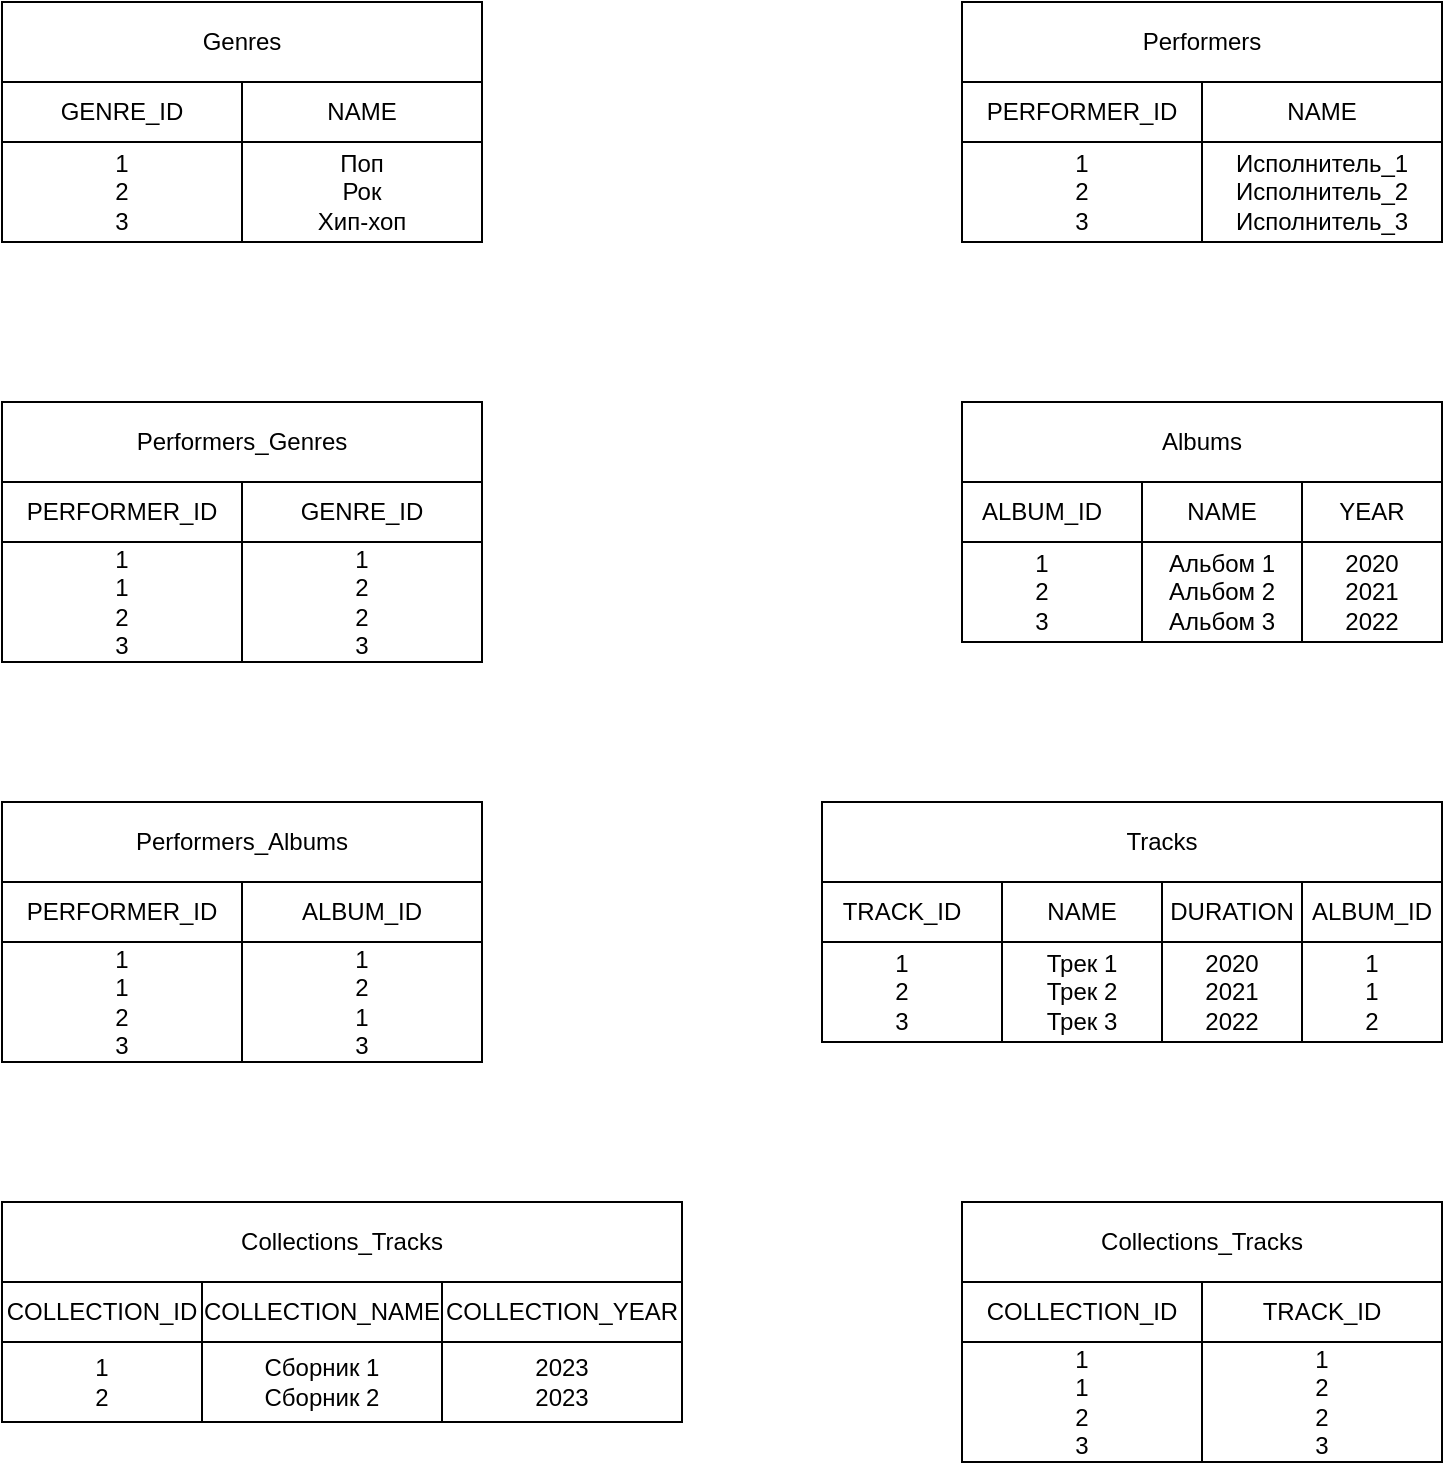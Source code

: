<mxfile version="26.0.16">
  <diagram id="-f8vbJUt1sxog24zbfcU" name="Страница — 1">
    <mxGraphModel dx="1262" dy="819" grid="1" gridSize="10" guides="1" tooltips="1" connect="1" arrows="1" fold="1" page="1" pageScale="1" pageWidth="827" pageHeight="1169" math="0" shadow="0">
      <root>
        <mxCell id="0" />
        <mxCell id="1" parent="0" />
        <mxCell id="yMHti4L98PijF4RBjS3f-54" value="" style="rounded=0;whiteSpace=wrap;html=1;" vertex="1" parent="1">
          <mxGeometry x="520" y="240" width="240" height="40" as="geometry" />
        </mxCell>
        <mxCell id="yMHti4L98PijF4RBjS3f-24" value="" style="shape=internalStorage;whiteSpace=wrap;html=1;backgroundOutline=1;dx=90;dy=30;" vertex="1" parent="1">
          <mxGeometry x="520" y="280" width="170" height="80" as="geometry" />
        </mxCell>
        <mxCell id="yMHti4L98PijF4RBjS3f-1" value="" style="shape=internalStorage;whiteSpace=wrap;html=1;backgroundOutline=1;dx=120;dy=30;" vertex="1" parent="1">
          <mxGeometry x="40" y="80" width="240" height="80" as="geometry" />
        </mxCell>
        <mxCell id="yMHti4L98PijF4RBjS3f-2" value="" style="rounded=0;whiteSpace=wrap;html=1;" vertex="1" parent="1">
          <mxGeometry x="40" y="40" width="240" height="40" as="geometry" />
        </mxCell>
        <mxCell id="yMHti4L98PijF4RBjS3f-3" value="Genres" style="text;html=1;align=center;verticalAlign=middle;whiteSpace=wrap;rounded=0;" vertex="1" parent="1">
          <mxGeometry x="130" y="45" width="60" height="30" as="geometry" />
        </mxCell>
        <mxCell id="yMHti4L98PijF4RBjS3f-4" value="GENRE_ID" style="text;html=1;align=center;verticalAlign=middle;whiteSpace=wrap;rounded=0;" vertex="1" parent="1">
          <mxGeometry x="70" y="80" width="60" height="30" as="geometry" />
        </mxCell>
        <mxCell id="yMHti4L98PijF4RBjS3f-5" value="NAME" style="text;html=1;align=center;verticalAlign=middle;whiteSpace=wrap;rounded=0;" vertex="1" parent="1">
          <mxGeometry x="190" y="80" width="60" height="30" as="geometry" />
        </mxCell>
        <mxCell id="yMHti4L98PijF4RBjS3f-6" value="1&lt;div&gt;2&lt;/div&gt;&lt;div&gt;3&lt;/div&gt;" style="text;html=1;align=center;verticalAlign=middle;whiteSpace=wrap;rounded=0;" vertex="1" parent="1">
          <mxGeometry x="70" y="120" width="60" height="30" as="geometry" />
        </mxCell>
        <mxCell id="yMHti4L98PijF4RBjS3f-7" value="Поп&lt;div&gt;Рок&lt;/div&gt;&lt;div&gt;Хип-хоп&lt;/div&gt;" style="text;html=1;align=center;verticalAlign=middle;whiteSpace=wrap;rounded=0;" vertex="1" parent="1">
          <mxGeometry x="190" y="120" width="60" height="30" as="geometry" />
        </mxCell>
        <mxCell id="yMHti4L98PijF4RBjS3f-8" value="" style="shape=internalStorage;whiteSpace=wrap;html=1;backgroundOutline=1;dx=120;dy=30;" vertex="1" parent="1">
          <mxGeometry x="520" y="80" width="240" height="80" as="geometry" />
        </mxCell>
        <mxCell id="yMHti4L98PijF4RBjS3f-9" value="" style="rounded=0;whiteSpace=wrap;html=1;" vertex="1" parent="1">
          <mxGeometry x="520" y="40" width="240" height="40" as="geometry" />
        </mxCell>
        <mxCell id="yMHti4L98PijF4RBjS3f-10" value="Performers" style="text;html=1;align=center;verticalAlign=middle;whiteSpace=wrap;rounded=0;" vertex="1" parent="1">
          <mxGeometry x="610" y="45" width="60" height="30" as="geometry" />
        </mxCell>
        <mxCell id="yMHti4L98PijF4RBjS3f-11" value="PERFORMER_ID" style="text;html=1;align=center;verticalAlign=middle;whiteSpace=wrap;rounded=0;" vertex="1" parent="1">
          <mxGeometry x="550" y="80" width="60" height="30" as="geometry" />
        </mxCell>
        <mxCell id="yMHti4L98PijF4RBjS3f-12" value="NAME" style="text;html=1;align=center;verticalAlign=middle;whiteSpace=wrap;rounded=0;" vertex="1" parent="1">
          <mxGeometry x="670" y="80" width="60" height="30" as="geometry" />
        </mxCell>
        <mxCell id="yMHti4L98PijF4RBjS3f-13" value="1&lt;div&gt;2&lt;/div&gt;&lt;div&gt;3&lt;/div&gt;" style="text;html=1;align=center;verticalAlign=middle;whiteSpace=wrap;rounded=0;" vertex="1" parent="1">
          <mxGeometry x="550" y="120" width="60" height="30" as="geometry" />
        </mxCell>
        <mxCell id="yMHti4L98PijF4RBjS3f-14" value="Исполнитель_1&lt;div&gt;Исполнитель_2&lt;/div&gt;&lt;div&gt;Исполнитель_3&lt;/div&gt;" style="text;html=1;align=center;verticalAlign=middle;whiteSpace=wrap;rounded=0;" vertex="1" parent="1">
          <mxGeometry x="670" y="120" width="60" height="30" as="geometry" />
        </mxCell>
        <mxCell id="yMHti4L98PijF4RBjS3f-15" value="" style="shape=internalStorage;whiteSpace=wrap;html=1;backgroundOutline=1;dx=120;dy=30;" vertex="1" parent="1">
          <mxGeometry x="40" y="280" width="240" height="90" as="geometry" />
        </mxCell>
        <mxCell id="yMHti4L98PijF4RBjS3f-16" value="" style="rounded=0;whiteSpace=wrap;html=1;" vertex="1" parent="1">
          <mxGeometry x="40" y="240" width="240" height="40" as="geometry" />
        </mxCell>
        <mxCell id="yMHti4L98PijF4RBjS3f-17" value="Performers_Genres" style="text;html=1;align=center;verticalAlign=middle;whiteSpace=wrap;rounded=0;" vertex="1" parent="1">
          <mxGeometry x="130" y="245" width="60" height="30" as="geometry" />
        </mxCell>
        <mxCell id="yMHti4L98PijF4RBjS3f-18" value="PERFORMER_ID" style="text;html=1;align=center;verticalAlign=middle;whiteSpace=wrap;rounded=0;" vertex="1" parent="1">
          <mxGeometry x="70" y="280" width="60" height="30" as="geometry" />
        </mxCell>
        <mxCell id="yMHti4L98PijF4RBjS3f-19" value="GENRE_ID" style="text;html=1;align=center;verticalAlign=middle;whiteSpace=wrap;rounded=0;" vertex="1" parent="1">
          <mxGeometry x="190" y="280" width="60" height="30" as="geometry" />
        </mxCell>
        <mxCell id="yMHti4L98PijF4RBjS3f-20" value="1&lt;div&gt;1&lt;br&gt;&lt;div&gt;2&lt;/div&gt;&lt;div&gt;3&lt;/div&gt;&lt;/div&gt;" style="text;html=1;align=center;verticalAlign=middle;whiteSpace=wrap;rounded=0;" vertex="1" parent="1">
          <mxGeometry x="70" y="320" width="60" height="40" as="geometry" />
        </mxCell>
        <mxCell id="yMHti4L98PijF4RBjS3f-21" value="1&lt;div&gt;2&lt;/div&gt;&lt;div&gt;2&lt;/div&gt;&lt;div&gt;3&lt;/div&gt;" style="text;html=1;align=center;verticalAlign=middle;whiteSpace=wrap;rounded=0;" vertex="1" parent="1">
          <mxGeometry x="190" y="320" width="60" height="40" as="geometry" />
        </mxCell>
        <mxCell id="yMHti4L98PijF4RBjS3f-26" value="Albums" style="text;html=1;align=center;verticalAlign=middle;whiteSpace=wrap;rounded=0;" vertex="1" parent="1">
          <mxGeometry x="610" y="245" width="60" height="30" as="geometry" />
        </mxCell>
        <mxCell id="yMHti4L98PijF4RBjS3f-27" value="ALBUM_ID" style="text;html=1;align=center;verticalAlign=middle;whiteSpace=wrap;rounded=0;" vertex="1" parent="1">
          <mxGeometry x="530" y="280" width="60" height="30" as="geometry" />
        </mxCell>
        <mxCell id="yMHti4L98PijF4RBjS3f-28" value="NAME" style="text;html=1;align=center;verticalAlign=middle;whiteSpace=wrap;rounded=0;" vertex="1" parent="1">
          <mxGeometry x="620" y="280" width="60" height="30" as="geometry" />
        </mxCell>
        <mxCell id="yMHti4L98PijF4RBjS3f-29" value="1&lt;div&gt;2&lt;/div&gt;&lt;div&gt;3&lt;/div&gt;" style="text;html=1;align=center;verticalAlign=middle;whiteSpace=wrap;rounded=0;" vertex="1" parent="1">
          <mxGeometry x="530" y="320" width="60" height="30" as="geometry" />
        </mxCell>
        <mxCell id="yMHti4L98PijF4RBjS3f-30" value="Альбом 1&lt;div&gt;Альбом 2&lt;/div&gt;&lt;div&gt;Альбом 3&lt;/div&gt;" style="text;html=1;align=center;verticalAlign=middle;whiteSpace=wrap;rounded=0;" vertex="1" parent="1">
          <mxGeometry x="620" y="320" width="60" height="30" as="geometry" />
        </mxCell>
        <mxCell id="yMHti4L98PijF4RBjS3f-47" value="" style="shape=table;startSize=0;container=1;collapsible=0;childLayout=tableLayout;" vertex="1" parent="1">
          <mxGeometry x="690" y="280" width="70" height="80" as="geometry" />
        </mxCell>
        <mxCell id="yMHti4L98PijF4RBjS3f-48" value="" style="shape=tableRow;horizontal=0;startSize=0;swimlaneHead=0;swimlaneBody=0;strokeColor=inherit;top=0;left=0;bottom=0;right=0;collapsible=0;dropTarget=0;fillColor=none;points=[[0,0.5],[1,0.5]];portConstraint=eastwest;" vertex="1" parent="yMHti4L98PijF4RBjS3f-47">
          <mxGeometry width="70" height="30" as="geometry" />
        </mxCell>
        <mxCell id="yMHti4L98PijF4RBjS3f-49" value="" style="shape=partialRectangle;html=1;whiteSpace=wrap;connectable=0;strokeColor=inherit;overflow=hidden;fillColor=none;top=0;left=0;bottom=0;right=0;pointerEvents=1;" vertex="1" parent="yMHti4L98PijF4RBjS3f-48">
          <mxGeometry width="70" height="30" as="geometry">
            <mxRectangle width="70" height="30" as="alternateBounds" />
          </mxGeometry>
        </mxCell>
        <mxCell id="yMHti4L98PijF4RBjS3f-50" value="" style="shape=tableRow;horizontal=0;startSize=0;swimlaneHead=0;swimlaneBody=0;strokeColor=inherit;top=0;left=0;bottom=0;right=0;collapsible=0;dropTarget=0;fillColor=none;points=[[0,0.5],[1,0.5]];portConstraint=eastwest;" vertex="1" parent="yMHti4L98PijF4RBjS3f-47">
          <mxGeometry y="30" width="70" height="50" as="geometry" />
        </mxCell>
        <mxCell id="yMHti4L98PijF4RBjS3f-51" value="2020&lt;div&gt;2021&lt;/div&gt;&lt;div&gt;2022&lt;/div&gt;" style="shape=partialRectangle;html=1;whiteSpace=wrap;connectable=0;strokeColor=inherit;overflow=hidden;fillColor=none;top=0;left=0;bottom=0;right=0;pointerEvents=1;" vertex="1" parent="yMHti4L98PijF4RBjS3f-50">
          <mxGeometry width="70" height="50" as="geometry">
            <mxRectangle width="70" height="50" as="alternateBounds" />
          </mxGeometry>
        </mxCell>
        <mxCell id="yMHti4L98PijF4RBjS3f-56" value="YEAR" style="text;html=1;align=center;verticalAlign=middle;whiteSpace=wrap;rounded=0;" vertex="1" parent="1">
          <mxGeometry x="695" y="280" width="60" height="30" as="geometry" />
        </mxCell>
        <mxCell id="yMHti4L98PijF4RBjS3f-57" value="" style="shape=internalStorage;whiteSpace=wrap;html=1;backgroundOutline=1;dx=120;dy=30;" vertex="1" parent="1">
          <mxGeometry x="40" y="480" width="240" height="90" as="geometry" />
        </mxCell>
        <mxCell id="yMHti4L98PijF4RBjS3f-58" value="" style="rounded=0;whiteSpace=wrap;html=1;" vertex="1" parent="1">
          <mxGeometry x="40" y="440" width="240" height="40" as="geometry" />
        </mxCell>
        <mxCell id="yMHti4L98PijF4RBjS3f-59" value="Performers_Albums" style="text;html=1;align=center;verticalAlign=middle;whiteSpace=wrap;rounded=0;" vertex="1" parent="1">
          <mxGeometry x="130" y="445" width="60" height="30" as="geometry" />
        </mxCell>
        <mxCell id="yMHti4L98PijF4RBjS3f-60" value="PERFORMER_ID" style="text;html=1;align=center;verticalAlign=middle;whiteSpace=wrap;rounded=0;" vertex="1" parent="1">
          <mxGeometry x="70" y="480" width="60" height="30" as="geometry" />
        </mxCell>
        <mxCell id="yMHti4L98PijF4RBjS3f-61" value="ALBUM_ID" style="text;html=1;align=center;verticalAlign=middle;whiteSpace=wrap;rounded=0;" vertex="1" parent="1">
          <mxGeometry x="190" y="480" width="60" height="30" as="geometry" />
        </mxCell>
        <mxCell id="yMHti4L98PijF4RBjS3f-62" value="1&lt;div&gt;1&lt;br&gt;&lt;div&gt;2&lt;/div&gt;&lt;div&gt;3&lt;/div&gt;&lt;/div&gt;" style="text;html=1;align=center;verticalAlign=middle;whiteSpace=wrap;rounded=0;" vertex="1" parent="1">
          <mxGeometry x="70" y="520" width="60" height="40" as="geometry" />
        </mxCell>
        <mxCell id="yMHti4L98PijF4RBjS3f-63" value="1&lt;div&gt;2&lt;/div&gt;&lt;div&gt;1&lt;/div&gt;&lt;div&gt;3&lt;/div&gt;" style="text;html=1;align=center;verticalAlign=middle;whiteSpace=wrap;rounded=0;" vertex="1" parent="1">
          <mxGeometry x="190" y="520" width="60" height="40" as="geometry" />
        </mxCell>
        <mxCell id="yMHti4L98PijF4RBjS3f-64" value="" style="rounded=0;whiteSpace=wrap;html=1;" vertex="1" parent="1">
          <mxGeometry x="450" y="440" width="310" height="40" as="geometry" />
        </mxCell>
        <mxCell id="yMHti4L98PijF4RBjS3f-65" value="" style="shape=internalStorage;whiteSpace=wrap;html=1;backgroundOutline=1;dx=90;dy=30;" vertex="1" parent="1">
          <mxGeometry x="450" y="480" width="170" height="80" as="geometry" />
        </mxCell>
        <mxCell id="yMHti4L98PijF4RBjS3f-66" value="Tracks" style="text;html=1;align=center;verticalAlign=middle;whiteSpace=wrap;rounded=0;" vertex="1" parent="1">
          <mxGeometry x="590" y="445" width="60" height="30" as="geometry" />
        </mxCell>
        <mxCell id="yMHti4L98PijF4RBjS3f-67" value="TRACK_ID" style="text;html=1;align=center;verticalAlign=middle;whiteSpace=wrap;rounded=0;" vertex="1" parent="1">
          <mxGeometry x="460" y="480" width="60" height="30" as="geometry" />
        </mxCell>
        <mxCell id="yMHti4L98PijF4RBjS3f-68" value="NAME" style="text;html=1;align=center;verticalAlign=middle;whiteSpace=wrap;rounded=0;" vertex="1" parent="1">
          <mxGeometry x="550" y="480" width="60" height="30" as="geometry" />
        </mxCell>
        <mxCell id="yMHti4L98PijF4RBjS3f-69" value="1&lt;div&gt;2&lt;/div&gt;&lt;div&gt;3&lt;/div&gt;" style="text;html=1;align=center;verticalAlign=middle;whiteSpace=wrap;rounded=0;" vertex="1" parent="1">
          <mxGeometry x="460" y="520" width="60" height="30" as="geometry" />
        </mxCell>
        <mxCell id="yMHti4L98PijF4RBjS3f-70" value="Трек 1&lt;div&gt;Трек 2&lt;/div&gt;&lt;div&gt;Трек 3&lt;/div&gt;" style="text;html=1;align=center;verticalAlign=middle;whiteSpace=wrap;rounded=0;" vertex="1" parent="1">
          <mxGeometry x="550" y="520" width="60" height="30" as="geometry" />
        </mxCell>
        <mxCell id="yMHti4L98PijF4RBjS3f-71" value="" style="shape=table;startSize=0;container=1;collapsible=0;childLayout=tableLayout;" vertex="1" parent="1">
          <mxGeometry x="620" y="480" width="70" height="80" as="geometry" />
        </mxCell>
        <mxCell id="yMHti4L98PijF4RBjS3f-72" value="" style="shape=tableRow;horizontal=0;startSize=0;swimlaneHead=0;swimlaneBody=0;strokeColor=inherit;top=0;left=0;bottom=0;right=0;collapsible=0;dropTarget=0;fillColor=none;points=[[0,0.5],[1,0.5]];portConstraint=eastwest;" vertex="1" parent="yMHti4L98PijF4RBjS3f-71">
          <mxGeometry width="70" height="30" as="geometry" />
        </mxCell>
        <mxCell id="yMHti4L98PijF4RBjS3f-73" value="" style="shape=partialRectangle;html=1;whiteSpace=wrap;connectable=0;strokeColor=inherit;overflow=hidden;fillColor=none;top=0;left=0;bottom=0;right=0;pointerEvents=1;" vertex="1" parent="yMHti4L98PijF4RBjS3f-72">
          <mxGeometry width="70" height="30" as="geometry">
            <mxRectangle width="70" height="30" as="alternateBounds" />
          </mxGeometry>
        </mxCell>
        <mxCell id="yMHti4L98PijF4RBjS3f-74" value="" style="shape=tableRow;horizontal=0;startSize=0;swimlaneHead=0;swimlaneBody=0;strokeColor=inherit;top=0;left=0;bottom=0;right=0;collapsible=0;dropTarget=0;fillColor=none;points=[[0,0.5],[1,0.5]];portConstraint=eastwest;" vertex="1" parent="yMHti4L98PijF4RBjS3f-71">
          <mxGeometry y="30" width="70" height="50" as="geometry" />
        </mxCell>
        <mxCell id="yMHti4L98PijF4RBjS3f-75" value="2020&lt;div&gt;2021&lt;/div&gt;&lt;div&gt;2022&lt;/div&gt;" style="shape=partialRectangle;html=1;whiteSpace=wrap;connectable=0;strokeColor=inherit;overflow=hidden;fillColor=none;top=0;left=0;bottom=0;right=0;pointerEvents=1;" vertex="1" parent="yMHti4L98PijF4RBjS3f-74">
          <mxGeometry width="70" height="50" as="geometry">
            <mxRectangle width="70" height="50" as="alternateBounds" />
          </mxGeometry>
        </mxCell>
        <mxCell id="yMHti4L98PijF4RBjS3f-76" value="DURATION" style="text;html=1;align=center;verticalAlign=middle;whiteSpace=wrap;rounded=0;" vertex="1" parent="1">
          <mxGeometry x="625" y="480" width="60" height="30" as="geometry" />
        </mxCell>
        <mxCell id="yMHti4L98PijF4RBjS3f-77" value="" style="shape=table;startSize=0;container=1;collapsible=0;childLayout=tableLayout;" vertex="1" parent="1">
          <mxGeometry x="690" y="480" width="70" height="80" as="geometry" />
        </mxCell>
        <mxCell id="yMHti4L98PijF4RBjS3f-78" value="" style="shape=tableRow;horizontal=0;startSize=0;swimlaneHead=0;swimlaneBody=0;strokeColor=inherit;top=0;left=0;bottom=0;right=0;collapsible=0;dropTarget=0;fillColor=none;points=[[0,0.5],[1,0.5]];portConstraint=eastwest;" vertex="1" parent="yMHti4L98PijF4RBjS3f-77">
          <mxGeometry width="70" height="30" as="geometry" />
        </mxCell>
        <mxCell id="yMHti4L98PijF4RBjS3f-79" value="ALBUM_ID" style="shape=partialRectangle;html=1;whiteSpace=wrap;connectable=0;strokeColor=inherit;overflow=hidden;fillColor=none;top=0;left=0;bottom=0;right=0;pointerEvents=1;" vertex="1" parent="yMHti4L98PijF4RBjS3f-78">
          <mxGeometry width="70" height="30" as="geometry">
            <mxRectangle width="70" height="30" as="alternateBounds" />
          </mxGeometry>
        </mxCell>
        <mxCell id="yMHti4L98PijF4RBjS3f-80" value="" style="shape=tableRow;horizontal=0;startSize=0;swimlaneHead=0;swimlaneBody=0;strokeColor=inherit;top=0;left=0;bottom=0;right=0;collapsible=0;dropTarget=0;fillColor=none;points=[[0,0.5],[1,0.5]];portConstraint=eastwest;" vertex="1" parent="yMHti4L98PijF4RBjS3f-77">
          <mxGeometry y="30" width="70" height="50" as="geometry" />
        </mxCell>
        <mxCell id="yMHti4L98PijF4RBjS3f-81" value="1&lt;div&gt;1&lt;/div&gt;&lt;div&gt;2&lt;/div&gt;" style="shape=partialRectangle;html=1;whiteSpace=wrap;connectable=0;strokeColor=inherit;overflow=hidden;fillColor=none;top=0;left=0;bottom=0;right=0;pointerEvents=1;" vertex="1" parent="yMHti4L98PijF4RBjS3f-80">
          <mxGeometry width="70" height="50" as="geometry">
            <mxRectangle width="70" height="50" as="alternateBounds" />
          </mxGeometry>
        </mxCell>
        <mxCell id="yMHti4L98PijF4RBjS3f-89" value="" style="rounded=0;whiteSpace=wrap;html=1;" vertex="1" parent="1">
          <mxGeometry x="40" y="640" width="340" height="40" as="geometry" />
        </mxCell>
        <mxCell id="yMHti4L98PijF4RBjS3f-90" value="" style="shape=internalStorage;whiteSpace=wrap;html=1;backgroundOutline=1;dx=100;dy=30;" vertex="1" parent="1">
          <mxGeometry x="40" y="680" width="220" height="70" as="geometry" />
        </mxCell>
        <mxCell id="yMHti4L98PijF4RBjS3f-91" value="Collections_Tracks" style="text;html=1;align=center;verticalAlign=middle;whiteSpace=wrap;rounded=0;" vertex="1" parent="1">
          <mxGeometry x="180" y="645" width="60" height="30" as="geometry" />
        </mxCell>
        <mxCell id="yMHti4L98PijF4RBjS3f-92" value="COLLECTION_ID" style="text;html=1;align=center;verticalAlign=middle;whiteSpace=wrap;rounded=0;" vertex="1" parent="1">
          <mxGeometry x="60" y="680" width="60" height="30" as="geometry" />
        </mxCell>
        <mxCell id="yMHti4L98PijF4RBjS3f-93" value="COLLECTION_NAME" style="text;html=1;align=center;verticalAlign=middle;whiteSpace=wrap;rounded=0;" vertex="1" parent="1">
          <mxGeometry x="170" y="680" width="60" height="30" as="geometry" />
        </mxCell>
        <mxCell id="yMHti4L98PijF4RBjS3f-96" value="" style="shape=table;startSize=0;container=1;collapsible=0;childLayout=tableLayout;" vertex="1" parent="1">
          <mxGeometry x="260" y="680" width="120" height="70" as="geometry" />
        </mxCell>
        <mxCell id="yMHti4L98PijF4RBjS3f-97" value="" style="shape=tableRow;horizontal=0;startSize=0;swimlaneHead=0;swimlaneBody=0;strokeColor=inherit;top=0;left=0;bottom=0;right=0;collapsible=0;dropTarget=0;fillColor=none;points=[[0,0.5],[1,0.5]];portConstraint=eastwest;" vertex="1" parent="yMHti4L98PijF4RBjS3f-96">
          <mxGeometry width="120" height="30" as="geometry" />
        </mxCell>
        <mxCell id="yMHti4L98PijF4RBjS3f-98" value="COLLECTION_YEAR" style="shape=partialRectangle;html=1;whiteSpace=wrap;connectable=0;strokeColor=inherit;overflow=hidden;fillColor=none;top=0;left=0;bottom=0;right=0;pointerEvents=1;" vertex="1" parent="yMHti4L98PijF4RBjS3f-97">
          <mxGeometry width="120" height="30" as="geometry">
            <mxRectangle width="120" height="30" as="alternateBounds" />
          </mxGeometry>
        </mxCell>
        <mxCell id="yMHti4L98PijF4RBjS3f-99" value="" style="shape=tableRow;horizontal=0;startSize=0;swimlaneHead=0;swimlaneBody=0;strokeColor=inherit;top=0;left=0;bottom=0;right=0;collapsible=0;dropTarget=0;fillColor=none;points=[[0,0.5],[1,0.5]];portConstraint=eastwest;" vertex="1" parent="yMHti4L98PijF4RBjS3f-96">
          <mxGeometry y="30" width="120" height="40" as="geometry" />
        </mxCell>
        <mxCell id="yMHti4L98PijF4RBjS3f-100" value="" style="shape=partialRectangle;html=1;whiteSpace=wrap;connectable=0;strokeColor=inherit;overflow=hidden;fillColor=none;top=0;left=0;bottom=0;right=0;pointerEvents=1;" vertex="1" parent="yMHti4L98PijF4RBjS3f-99">
          <mxGeometry width="120" height="40" as="geometry">
            <mxRectangle width="120" height="40" as="alternateBounds" />
          </mxGeometry>
        </mxCell>
        <mxCell id="yMHti4L98PijF4RBjS3f-107" value="1&lt;div&gt;2&lt;/div&gt;" style="text;html=1;align=center;verticalAlign=middle;whiteSpace=wrap;rounded=0;" vertex="1" parent="1">
          <mxGeometry x="60" y="715" width="60" height="30" as="geometry" />
        </mxCell>
        <mxCell id="yMHti4L98PijF4RBjS3f-108" value="Сборник 1&lt;div&gt;Сборник 2&lt;/div&gt;" style="text;html=1;align=center;verticalAlign=middle;whiteSpace=wrap;rounded=0;" vertex="1" parent="1">
          <mxGeometry x="170" y="715" width="60" height="30" as="geometry" />
        </mxCell>
        <mxCell id="yMHti4L98PijF4RBjS3f-109" value="2023&lt;div&gt;2023&lt;/div&gt;" style="text;html=1;align=center;verticalAlign=middle;whiteSpace=wrap;rounded=0;" vertex="1" parent="1">
          <mxGeometry x="290" y="715" width="60" height="30" as="geometry" />
        </mxCell>
        <mxCell id="yMHti4L98PijF4RBjS3f-110" value="" style="shape=internalStorage;whiteSpace=wrap;html=1;backgroundOutline=1;dx=120;dy=30;" vertex="1" parent="1">
          <mxGeometry x="520" y="680" width="240" height="90" as="geometry" />
        </mxCell>
        <mxCell id="yMHti4L98PijF4RBjS3f-111" value="" style="rounded=0;whiteSpace=wrap;html=1;" vertex="1" parent="1">
          <mxGeometry x="520" y="640" width="240" height="40" as="geometry" />
        </mxCell>
        <mxCell id="yMHti4L98PijF4RBjS3f-112" value="Collections_Tracks" style="text;html=1;align=center;verticalAlign=middle;whiteSpace=wrap;rounded=0;" vertex="1" parent="1">
          <mxGeometry x="610" y="645" width="60" height="30" as="geometry" />
        </mxCell>
        <mxCell id="yMHti4L98PijF4RBjS3f-113" value="COLLECTION_ID" style="text;html=1;align=center;verticalAlign=middle;whiteSpace=wrap;rounded=0;" vertex="1" parent="1">
          <mxGeometry x="550" y="680" width="60" height="30" as="geometry" />
        </mxCell>
        <mxCell id="yMHti4L98PijF4RBjS3f-114" value="TRACK_ID" style="text;html=1;align=center;verticalAlign=middle;whiteSpace=wrap;rounded=0;" vertex="1" parent="1">
          <mxGeometry x="670" y="680" width="60" height="30" as="geometry" />
        </mxCell>
        <mxCell id="yMHti4L98PijF4RBjS3f-115" value="1&lt;div&gt;1&lt;br&gt;&lt;div&gt;2&lt;/div&gt;&lt;div&gt;3&lt;/div&gt;&lt;/div&gt;" style="text;html=1;align=center;verticalAlign=middle;whiteSpace=wrap;rounded=0;" vertex="1" parent="1">
          <mxGeometry x="550" y="720" width="60" height="40" as="geometry" />
        </mxCell>
        <mxCell id="yMHti4L98PijF4RBjS3f-116" value="1&lt;div&gt;2&lt;/div&gt;&lt;div&gt;2&lt;/div&gt;&lt;div&gt;3&lt;/div&gt;" style="text;html=1;align=center;verticalAlign=middle;whiteSpace=wrap;rounded=0;" vertex="1" parent="1">
          <mxGeometry x="670" y="720" width="60" height="40" as="geometry" />
        </mxCell>
      </root>
    </mxGraphModel>
  </diagram>
</mxfile>
